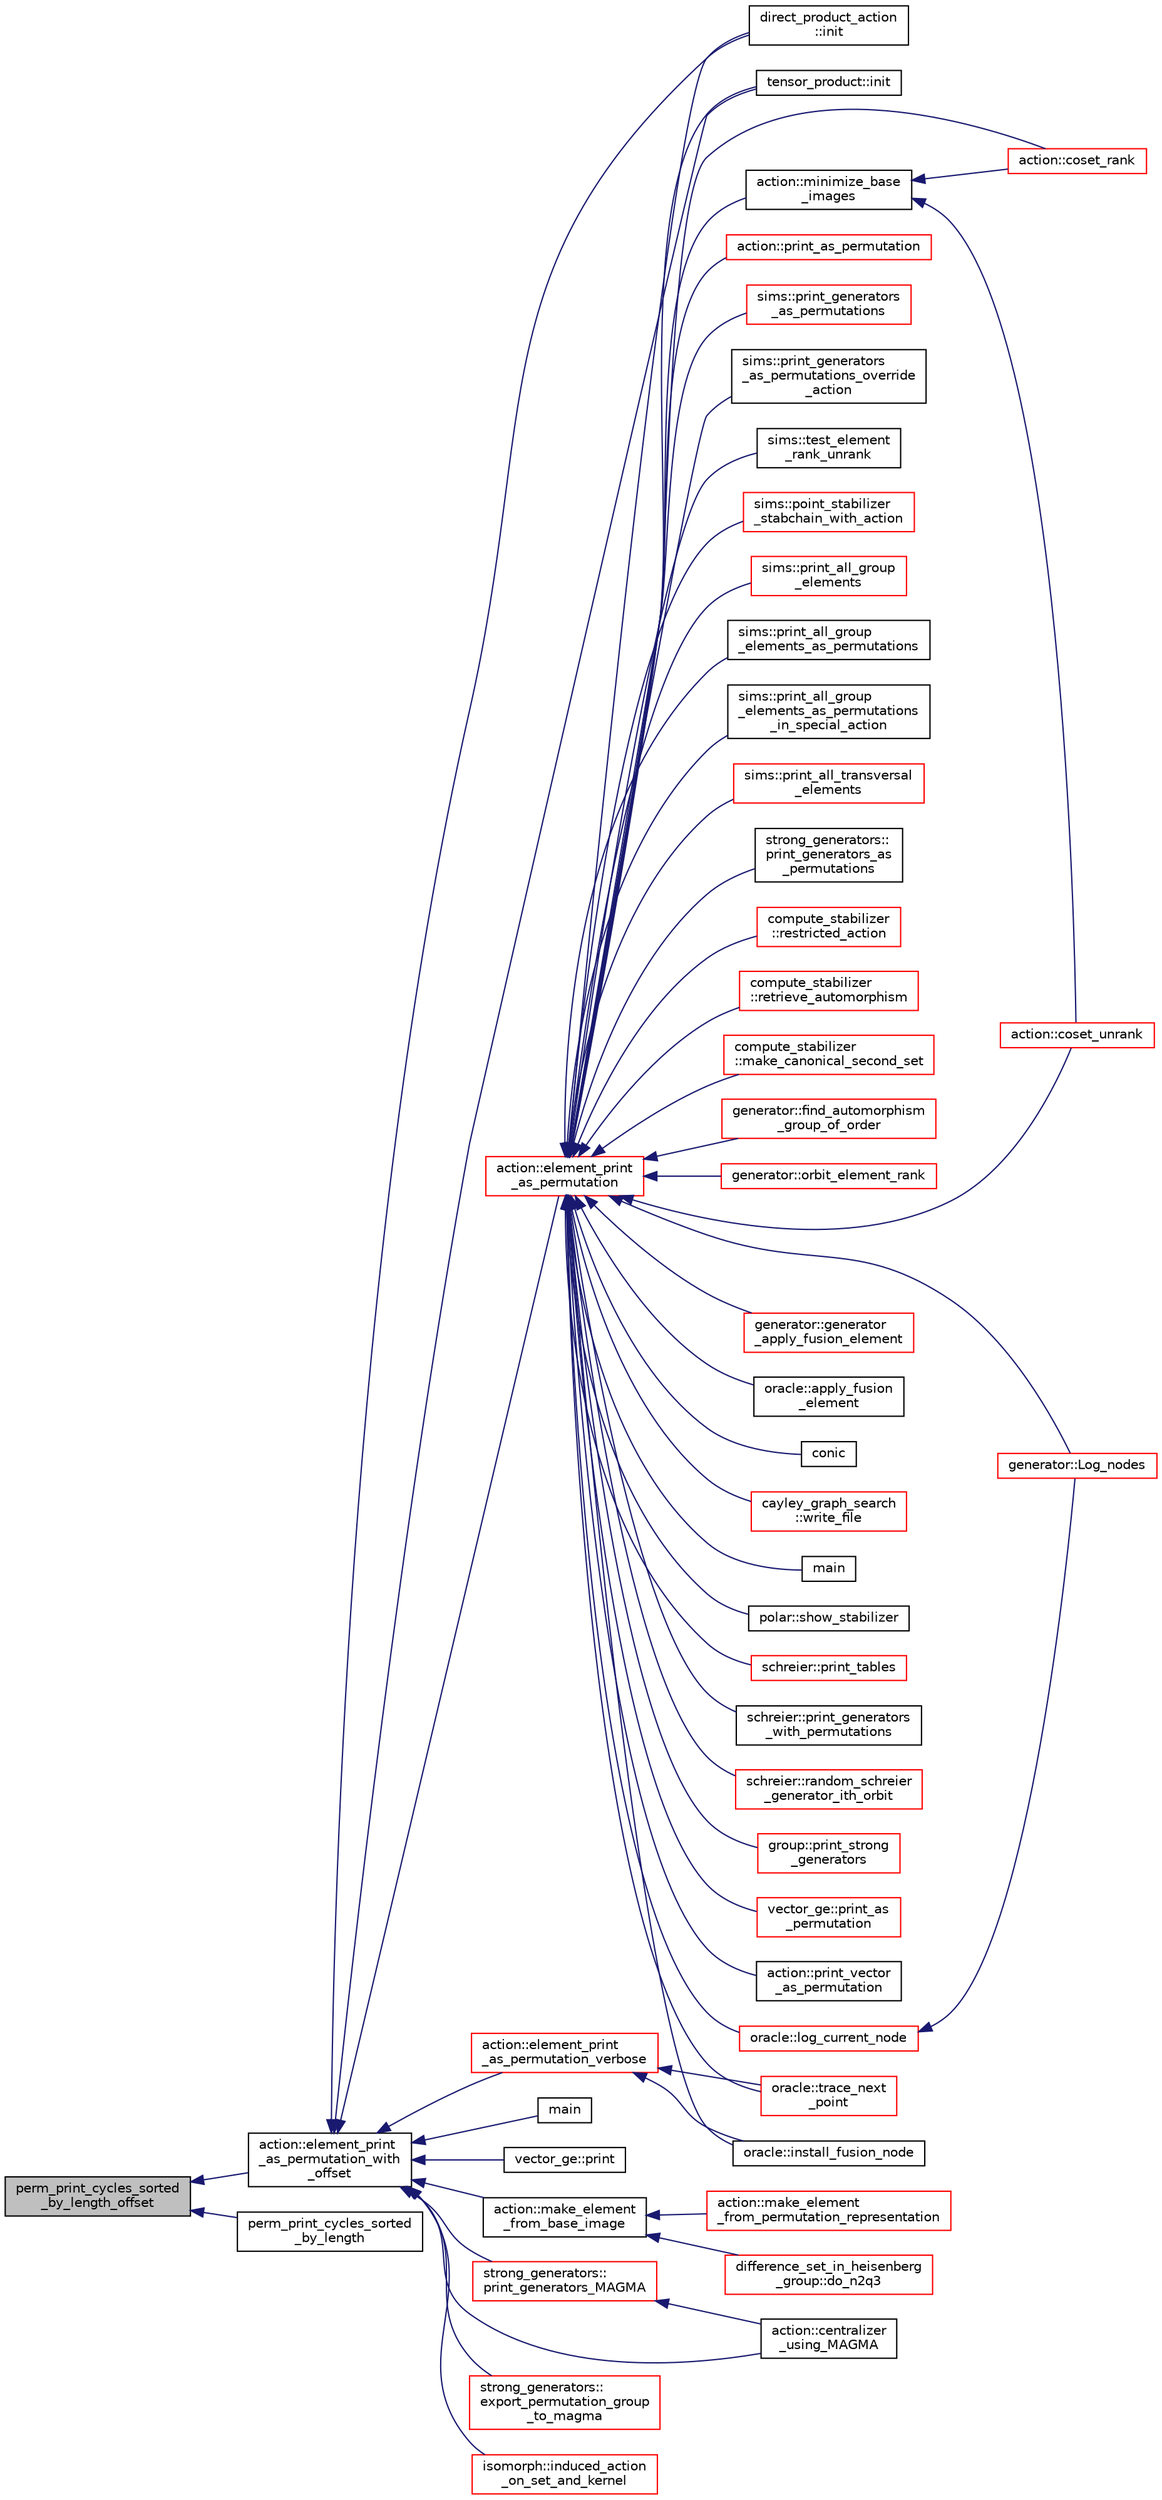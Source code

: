 digraph "perm_print_cycles_sorted_by_length_offset"
{
  edge [fontname="Helvetica",fontsize="10",labelfontname="Helvetica",labelfontsize="10"];
  node [fontname="Helvetica",fontsize="10",shape=record];
  rankdir="LR";
  Node1543 [label="perm_print_cycles_sorted\l_by_length_offset",height=0.2,width=0.4,color="black", fillcolor="grey75", style="filled", fontcolor="black"];
  Node1543 -> Node1544 [dir="back",color="midnightblue",fontsize="10",style="solid",fontname="Helvetica"];
  Node1544 [label="action::element_print\l_as_permutation_with\l_offset",height=0.2,width=0.4,color="black", fillcolor="white", style="filled",URL="$d2/d86/classaction.html#addd61d869434abaad431124a6d858396"];
  Node1544 -> Node1545 [dir="back",color="midnightblue",fontsize="10",style="solid",fontname="Helvetica"];
  Node1545 [label="direct_product_action\l::init",height=0.2,width=0.4,color="black", fillcolor="white", style="filled",URL="$d3/d78/classdirect__product__action.html#aad40060e5821c011cccaa65a5c4df64f"];
  Node1544 -> Node1546 [dir="back",color="midnightblue",fontsize="10",style="solid",fontname="Helvetica"];
  Node1546 [label="tensor_product::init",height=0.2,width=0.4,color="black", fillcolor="white", style="filled",URL="$dd/d3e/classtensor__product.html#a2a8ac905e80dd9bb7339c9506c3521d3"];
  Node1544 -> Node1547 [dir="back",color="midnightblue",fontsize="10",style="solid",fontname="Helvetica"];
  Node1547 [label="main",height=0.2,width=0.4,color="black", fillcolor="white", style="filled",URL="$df/de7/ovoid_2ovoid_8_c.html#a217dbf8b442f20279ea00b898af96f52"];
  Node1544 -> Node1548 [dir="back",color="midnightblue",fontsize="10",style="solid",fontname="Helvetica"];
  Node1548 [label="vector_ge::print",height=0.2,width=0.4,color="black", fillcolor="white", style="filled",URL="$d4/d6e/classvector__ge.html#a146d9cb5c5f3cf203d35e6a0ba295f9a"];
  Node1544 -> Node1549 [dir="back",color="midnightblue",fontsize="10",style="solid",fontname="Helvetica"];
  Node1549 [label="action::make_element\l_from_base_image",height=0.2,width=0.4,color="black", fillcolor="white", style="filled",URL="$d2/d86/classaction.html#a6ffd69c8c90b2d1019e441615ba6c3e1"];
  Node1549 -> Node1550 [dir="back",color="midnightblue",fontsize="10",style="solid",fontname="Helvetica"];
  Node1550 [label="difference_set_in_heisenberg\l_group::do_n2q3",height=0.2,width=0.4,color="red", fillcolor="white", style="filled",URL="$de/d8a/classdifference__set__in__heisenberg__group.html#aca82ff116dd5d17cfbb311e809b6d023"];
  Node1549 -> Node1553 [dir="back",color="midnightblue",fontsize="10",style="solid",fontname="Helvetica"];
  Node1553 [label="action::make_element\l_from_permutation_representation",height=0.2,width=0.4,color="red", fillcolor="white", style="filled",URL="$d2/d86/classaction.html#a949f7580f3b1263d7a73fe388c97afd2"];
  Node1544 -> Node1556 [dir="back",color="midnightblue",fontsize="10",style="solid",fontname="Helvetica"];
  Node1556 [label="action::centralizer\l_using_MAGMA",height=0.2,width=0.4,color="black", fillcolor="white", style="filled",URL="$d2/d86/classaction.html#a9f6d62cd7a30b0c159ff0df8a1d596ed"];
  Node1544 -> Node1557 [dir="back",color="midnightblue",fontsize="10",style="solid",fontname="Helvetica"];
  Node1557 [label="action::element_print\l_as_permutation",height=0.2,width=0.4,color="red", fillcolor="white", style="filled",URL="$d2/d86/classaction.html#a2975618a8203187b688a67c947150bb8"];
  Node1557 -> Node1558 [dir="back",color="midnightblue",fontsize="10",style="solid",fontname="Helvetica"];
  Node1558 [label="conic",height=0.2,width=0.4,color="black", fillcolor="white", style="filled",URL="$d4/de8/conic_8_c.html#a96def9474b981a9d5831a9b48d85d652"];
  Node1557 -> Node1559 [dir="back",color="midnightblue",fontsize="10",style="solid",fontname="Helvetica"];
  Node1559 [label="cayley_graph_search\l::write_file",height=0.2,width=0.4,color="red", fillcolor="white", style="filled",URL="$de/dae/classcayley__graph__search.html#a428879782c317f9a4f9524ea5d16072b"];
  Node1557 -> Node1545 [dir="back",color="midnightblue",fontsize="10",style="solid",fontname="Helvetica"];
  Node1557 -> Node1546 [dir="back",color="midnightblue",fontsize="10",style="solid",fontname="Helvetica"];
  Node1557 -> Node1562 [dir="back",color="midnightblue",fontsize="10",style="solid",fontname="Helvetica"];
  Node1562 [label="main",height=0.2,width=0.4,color="black", fillcolor="white", style="filled",URL="$d5/d0d/apps_2projective__space_2polar_8_c.html#a217dbf8b442f20279ea00b898af96f52"];
  Node1557 -> Node1563 [dir="back",color="midnightblue",fontsize="10",style="solid",fontname="Helvetica"];
  Node1563 [label="polar::show_stabilizer",height=0.2,width=0.4,color="black", fillcolor="white", style="filled",URL="$da/d1c/classpolar.html#a24c5eb95c94171766c5fdc098db90581"];
  Node1557 -> Node1564 [dir="back",color="midnightblue",fontsize="10",style="solid",fontname="Helvetica"];
  Node1564 [label="schreier::print_tables",height=0.2,width=0.4,color="red", fillcolor="white", style="filled",URL="$d3/dd6/classschreier.html#a5716ca3378149c1f21f642395d7831fb"];
  Node1557 -> Node1667 [dir="back",color="midnightblue",fontsize="10",style="solid",fontname="Helvetica"];
  Node1667 [label="schreier::print_generators\l_with_permutations",height=0.2,width=0.4,color="black", fillcolor="white", style="filled",URL="$d3/dd6/classschreier.html#ab323eaaa1c3468b763f7ccfb3aae76df"];
  Node1557 -> Node1668 [dir="back",color="midnightblue",fontsize="10",style="solid",fontname="Helvetica"];
  Node1668 [label="schreier::random_schreier\l_generator_ith_orbit",height=0.2,width=0.4,color="red", fillcolor="white", style="filled",URL="$d3/dd6/classschreier.html#a285786eaa8f7e8d50d59c2335c549044"];
  Node1557 -> Node1694 [dir="back",color="midnightblue",fontsize="10",style="solid",fontname="Helvetica"];
  Node1694 [label="group::print_strong\l_generators",height=0.2,width=0.4,color="red", fillcolor="white", style="filled",URL="$d1/db7/classgroup.html#a28168557ca6d4330258f84127d2e5eca"];
  Node1557 -> Node1703 [dir="back",color="midnightblue",fontsize="10",style="solid",fontname="Helvetica"];
  Node1703 [label="vector_ge::print_as\l_permutation",height=0.2,width=0.4,color="red", fillcolor="white", style="filled",URL="$d4/d6e/classvector__ge.html#ac62360340b6ad2484c121584465eeef2"];
  Node1557 -> Node1749 [dir="back",color="midnightblue",fontsize="10",style="solid",fontname="Helvetica"];
  Node1749 [label="action::print_vector\l_as_permutation",height=0.2,width=0.4,color="black", fillcolor="white", style="filled",URL="$d2/d86/classaction.html#a9611a3c993adc3979c430a680c748b14"];
  Node1557 -> Node1750 [dir="back",color="midnightblue",fontsize="10",style="solid",fontname="Helvetica"];
  Node1750 [label="action::minimize_base\l_images",height=0.2,width=0.4,color="black", fillcolor="white", style="filled",URL="$d2/d86/classaction.html#a93d3f510f8678d02b8f246863b542317"];
  Node1750 -> Node1571 [dir="back",color="midnightblue",fontsize="10",style="solid",fontname="Helvetica"];
  Node1571 [label="action::coset_unrank",height=0.2,width=0.4,color="red", fillcolor="white", style="filled",URL="$d2/d86/classaction.html#aeabf488f671d4e77a8a892eb58d82b34"];
  Node1750 -> Node1602 [dir="back",color="midnightblue",fontsize="10",style="solid",fontname="Helvetica"];
  Node1602 [label="action::coset_rank",height=0.2,width=0.4,color="red", fillcolor="white", style="filled",URL="$d2/d86/classaction.html#a5757c5b9562366be88526cc943c015e0"];
  Node1557 -> Node1751 [dir="back",color="midnightblue",fontsize="10",style="solid",fontname="Helvetica"];
  Node1751 [label="action::print_as_permutation",height=0.2,width=0.4,color="red", fillcolor="white", style="filled",URL="$d2/d86/classaction.html#a01bb17b754c12f5b5d90f9d908e2a338"];
  Node1557 -> Node1571 [dir="back",color="midnightblue",fontsize="10",style="solid",fontname="Helvetica"];
  Node1557 -> Node1602 [dir="back",color="midnightblue",fontsize="10",style="solid",fontname="Helvetica"];
  Node1557 -> Node1835 [dir="back",color="midnightblue",fontsize="10",style="solid",fontname="Helvetica"];
  Node1835 [label="sims::print_generators\l_as_permutations",height=0.2,width=0.4,color="red", fillcolor="white", style="filled",URL="$d9/df3/classsims.html#ae46e51d796b88c621c497fc1cb7cf90e"];
  Node1557 -> Node1836 [dir="back",color="midnightblue",fontsize="10",style="solid",fontname="Helvetica"];
  Node1836 [label="sims::print_generators\l_as_permutations_override\l_action",height=0.2,width=0.4,color="black", fillcolor="white", style="filled",URL="$d9/df3/classsims.html#adead6abd4ac7a6a90073271c4fee5671"];
  Node1557 -> Node1837 [dir="back",color="midnightblue",fontsize="10",style="solid",fontname="Helvetica"];
  Node1837 [label="sims::test_element\l_rank_unrank",height=0.2,width=0.4,color="black", fillcolor="white", style="filled",URL="$d9/df3/classsims.html#af0dc692d7920ab6e6cd4a79778faa6e0"];
  Node1557 -> Node1838 [dir="back",color="midnightblue",fontsize="10",style="solid",fontname="Helvetica"];
  Node1838 [label="sims::point_stabilizer\l_stabchain_with_action",height=0.2,width=0.4,color="red", fillcolor="white", style="filled",URL="$d9/df3/classsims.html#a3ab0527c4d7d0647f8f442f3cfb4c1be"];
  Node1557 -> Node1843 [dir="back",color="midnightblue",fontsize="10",style="solid",fontname="Helvetica"];
  Node1843 [label="sims::print_all_group\l_elements",height=0.2,width=0.4,color="red", fillcolor="white", style="filled",URL="$d9/df3/classsims.html#a000c1f285c6678fe7f591ced343588aa"];
  Node1557 -> Node1844 [dir="back",color="midnightblue",fontsize="10",style="solid",fontname="Helvetica"];
  Node1844 [label="sims::print_all_group\l_elements_as_permutations",height=0.2,width=0.4,color="black", fillcolor="white", style="filled",URL="$d9/df3/classsims.html#ad3c082db18cfacc6d11206ccb984ef25"];
  Node1557 -> Node1845 [dir="back",color="midnightblue",fontsize="10",style="solid",fontname="Helvetica"];
  Node1845 [label="sims::print_all_group\l_elements_as_permutations\l_in_special_action",height=0.2,width=0.4,color="black", fillcolor="white", style="filled",URL="$d9/df3/classsims.html#aa117d84d5f8814bb566e170113355791"];
  Node1557 -> Node1846 [dir="back",color="midnightblue",fontsize="10",style="solid",fontname="Helvetica"];
  Node1846 [label="sims::print_all_transversal\l_elements",height=0.2,width=0.4,color="red", fillcolor="white", style="filled",URL="$d9/df3/classsims.html#ac8dc8f09ae341b1b858b14221bb7646b"];
  Node1557 -> Node1847 [dir="back",color="midnightblue",fontsize="10",style="solid",fontname="Helvetica"];
  Node1847 [label="strong_generators::\lprint_generators_as\l_permutations",height=0.2,width=0.4,color="black", fillcolor="white", style="filled",URL="$dc/d09/classstrong__generators.html#ab08a961b1e23ea15b4a28f1d3102dab0"];
  Node1557 -> Node1731 [dir="back",color="midnightblue",fontsize="10",style="solid",fontname="Helvetica"];
  Node1731 [label="compute_stabilizer\l::restricted_action",height=0.2,width=0.4,color="red", fillcolor="white", style="filled",URL="$d8/d30/classcompute__stabilizer.html#a895df470da0ac14f812c3c4b6f2280b9"];
  Node1557 -> Node1848 [dir="back",color="midnightblue",fontsize="10",style="solid",fontname="Helvetica"];
  Node1848 [label="compute_stabilizer\l::retrieve_automorphism",height=0.2,width=0.4,color="red", fillcolor="white", style="filled",URL="$d8/d30/classcompute__stabilizer.html#a363640c4b0009ef9ab5999a436647ac0"];
  Node1557 -> Node1734 [dir="back",color="midnightblue",fontsize="10",style="solid",fontname="Helvetica"];
  Node1734 [label="compute_stabilizer\l::make_canonical_second_set",height=0.2,width=0.4,color="red", fillcolor="white", style="filled",URL="$d8/d30/classcompute__stabilizer.html#aa33f9b1e4823afd5196eec36d3082084"];
  Node1557 -> Node1849 [dir="back",color="midnightblue",fontsize="10",style="solid",fontname="Helvetica"];
  Node1849 [label="generator::find_automorphism\l_group_of_order",height=0.2,width=0.4,color="red", fillcolor="white", style="filled",URL="$d7/d73/classgenerator.html#a0e1112dc17485a838afe04b4d011a0df"];
  Node1557 -> Node1604 [dir="back",color="midnightblue",fontsize="10",style="solid",fontname="Helvetica"];
  Node1604 [label="generator::orbit_element_rank",height=0.2,width=0.4,color="red", fillcolor="white", style="filled",URL="$d7/d73/classgenerator.html#a98e10a923dffa737fdb6ebc703d53fae"];
  Node1557 -> Node1851 [dir="back",color="midnightblue",fontsize="10",style="solid",fontname="Helvetica"];
  Node1851 [label="generator::Log_nodes",height=0.2,width=0.4,color="red", fillcolor="white", style="filled",URL="$d7/d73/classgenerator.html#ae9af20d24cee32bf11fe6cb9f9d8cfdf"];
  Node1557 -> Node1852 [dir="back",color="midnightblue",fontsize="10",style="solid",fontname="Helvetica"];
  Node1852 [label="generator::generator\l_apply_fusion_element",height=0.2,width=0.4,color="red", fillcolor="white", style="filled",URL="$d7/d73/classgenerator.html#a5e555672da45c6fbc2c5b2d2aa9bb537"];
  Node1557 -> Node1888 [dir="back",color="midnightblue",fontsize="10",style="solid",fontname="Helvetica"];
  Node1888 [label="oracle::log_current_node",height=0.2,width=0.4,color="red", fillcolor="white", style="filled",URL="$d7/da7/classoracle.html#a51f9cd387e52812e9a67f4d9cfcca603"];
  Node1888 -> Node1851 [dir="back",color="midnightblue",fontsize="10",style="solid",fontname="Helvetica"];
  Node1557 -> Node1895 [dir="back",color="midnightblue",fontsize="10",style="solid",fontname="Helvetica"];
  Node1895 [label="oracle::apply_fusion\l_element",height=0.2,width=0.4,color="black", fillcolor="white", style="filled",URL="$d7/da7/classoracle.html#a934dc7bfa4c5ad2086ce7c63de5ba536"];
  Node1557 -> Node1896 [dir="back",color="midnightblue",fontsize="10",style="solid",fontname="Helvetica"];
  Node1896 [label="oracle::install_fusion_node",height=0.2,width=0.4,color="black", fillcolor="white", style="filled",URL="$d7/da7/classoracle.html#a8375f717ccaea657f03f4d03fa68a9a2"];
  Node1557 -> Node1765 [dir="back",color="midnightblue",fontsize="10",style="solid",fontname="Helvetica"];
  Node1765 [label="oracle::trace_next\l_point",height=0.2,width=0.4,color="red", fillcolor="white", style="filled",URL="$d7/da7/classoracle.html#ae86c3f9d4b95b5a6e88ee0959942ecde"];
  Node1544 -> Node1898 [dir="back",color="midnightblue",fontsize="10",style="solid",fontname="Helvetica"];
  Node1898 [label="action::element_print\l_as_permutation_verbose",height=0.2,width=0.4,color="red", fillcolor="white", style="filled",URL="$d2/d86/classaction.html#a5caac519740ebc92a8e1aa2c8dbaa0f3"];
  Node1898 -> Node1896 [dir="back",color="midnightblue",fontsize="10",style="solid",fontname="Helvetica"];
  Node1898 -> Node1765 [dir="back",color="midnightblue",fontsize="10",style="solid",fontname="Helvetica"];
  Node1544 -> Node1899 [dir="back",color="midnightblue",fontsize="10",style="solid",fontname="Helvetica"];
  Node1899 [label="strong_generators::\lprint_generators_MAGMA",height=0.2,width=0.4,color="red", fillcolor="white", style="filled",URL="$dc/d09/classstrong__generators.html#aa0adfb61a4fcb1b219f5be44a42ef141"];
  Node1899 -> Node1556 [dir="back",color="midnightblue",fontsize="10",style="solid",fontname="Helvetica"];
  Node1544 -> Node1902 [dir="back",color="midnightblue",fontsize="10",style="solid",fontname="Helvetica"];
  Node1902 [label="strong_generators::\lexport_permutation_group\l_to_magma",height=0.2,width=0.4,color="red", fillcolor="white", style="filled",URL="$dc/d09/classstrong__generators.html#ad3bc816d85d318aabb02c40862bceb27"];
  Node1544 -> Node1810 [dir="back",color="midnightblue",fontsize="10",style="solid",fontname="Helvetica"];
  Node1810 [label="isomorph::induced_action\l_on_set_and_kernel",height=0.2,width=0.4,color="red", fillcolor="white", style="filled",URL="$d3/d5f/classisomorph.html#a77563cca300ed45768afe24ce54d453a"];
  Node1543 -> Node1903 [dir="back",color="midnightblue",fontsize="10",style="solid",fontname="Helvetica"];
  Node1903 [label="perm_print_cycles_sorted\l_by_length",height=0.2,width=0.4,color="black", fillcolor="white", style="filled",URL="$dc/dd4/group__actions_8h.html#a23f865b19a11f2a40298015b3ab69cc6"];
}
